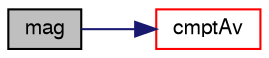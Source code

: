 digraph "mag"
{
  bgcolor="transparent";
  edge [fontname="FreeSans",fontsize="10",labelfontname="FreeSans",labelfontsize="10"];
  node [fontname="FreeSans",fontsize="10",shape=record];
  rankdir="LR";
  Node69490 [label="mag",height=0.2,width=0.4,color="black", fillcolor="grey75", style="filled", fontcolor="black"];
  Node69490 -> Node69491 [color="midnightblue",fontsize="10",style="solid",fontname="FreeSans"];
  Node69491 [label="cmptAv",height=0.2,width=0.4,color="red",URL="$a21124.html#a7af056d5acb329854c78eb3267468c11"];
}
